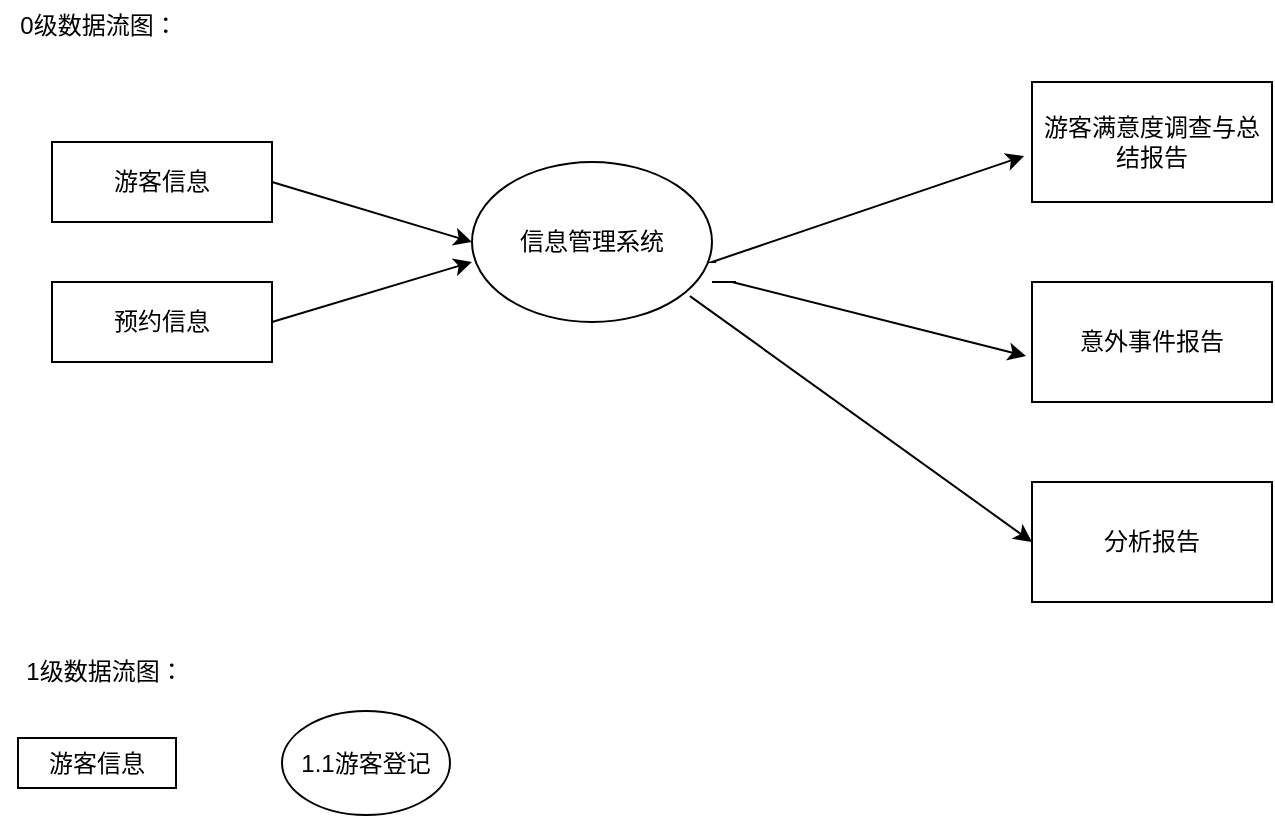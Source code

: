 <mxfile version="21.2.6" type="github">
  <diagram name="第 1 页" id="vlGPaDkktndjyFfZkC-w">
    <mxGraphModel dx="545" dy="250" grid="0" gridSize="10" guides="1" tooltips="1" connect="1" arrows="1" fold="1" page="1" pageScale="1" pageWidth="827" pageHeight="1169" math="0" shadow="0">
      <root>
        <mxCell id="0" />
        <mxCell id="1" parent="0" />
        <mxCell id="EKfRWMLyIXaZCAtgULfe-1" value="游客信息" style="rounded=0;whiteSpace=wrap;html=1;" vertex="1" parent="1">
          <mxGeometry x="30" y="130" width="110" height="40" as="geometry" />
        </mxCell>
        <mxCell id="EKfRWMLyIXaZCAtgULfe-2" value="预约信息" style="rounded=0;whiteSpace=wrap;html=1;" vertex="1" parent="1">
          <mxGeometry x="30" y="200" width="110" height="40" as="geometry" />
        </mxCell>
        <mxCell id="EKfRWMLyIXaZCAtgULfe-4" value="信息管理系统" style="ellipse;whiteSpace=wrap;html=1;" vertex="1" parent="1">
          <mxGeometry x="240" y="140" width="120" height="80" as="geometry" />
        </mxCell>
        <mxCell id="EKfRWMLyIXaZCAtgULfe-5" value="游客满意度调查与总结报告" style="rounded=0;whiteSpace=wrap;html=1;" vertex="1" parent="1">
          <mxGeometry x="520" y="100" width="120" height="60" as="geometry" />
        </mxCell>
        <mxCell id="EKfRWMLyIXaZCAtgULfe-6" value="意外事件报告" style="rounded=0;whiteSpace=wrap;html=1;" vertex="1" parent="1">
          <mxGeometry x="520" y="200" width="120" height="60" as="geometry" />
        </mxCell>
        <mxCell id="EKfRWMLyIXaZCAtgULfe-7" value="分析报告" style="rounded=0;whiteSpace=wrap;html=1;" vertex="1" parent="1">
          <mxGeometry x="520" y="300" width="120" height="60" as="geometry" />
        </mxCell>
        <mxCell id="EKfRWMLyIXaZCAtgULfe-8" value="" style="endArrow=classic;html=1;rounded=0;entryX=-0.033;entryY=0.617;entryDx=0;entryDy=0;entryPerimeter=0;exitX=1.017;exitY=0.625;exitDx=0;exitDy=0;exitPerimeter=0;" edge="1" parent="1" source="EKfRWMLyIXaZCAtgULfe-4" target="EKfRWMLyIXaZCAtgULfe-5">
          <mxGeometry width="50" height="50" relative="1" as="geometry">
            <mxPoint x="350" y="340" as="sourcePoint" />
            <mxPoint x="400" y="290" as="targetPoint" />
            <Array as="points">
              <mxPoint x="360" y="190" />
            </Array>
          </mxGeometry>
        </mxCell>
        <mxCell id="EKfRWMLyIXaZCAtgULfe-9" value="" style="endArrow=classic;html=1;rounded=0;entryX=-0.025;entryY=0.617;entryDx=0;entryDy=0;entryPerimeter=0;exitX=1.017;exitY=0.625;exitDx=0;exitDy=0;exitPerimeter=0;" edge="1" parent="1" target="EKfRWMLyIXaZCAtgULfe-6">
          <mxGeometry width="50" height="50" relative="1" as="geometry">
            <mxPoint x="372" y="200" as="sourcePoint" />
            <mxPoint x="526" y="147" as="targetPoint" />
            <Array as="points">
              <mxPoint x="360" y="200" />
              <mxPoint x="370" y="200" />
            </Array>
          </mxGeometry>
        </mxCell>
        <mxCell id="EKfRWMLyIXaZCAtgULfe-10" value="" style="endArrow=classic;html=1;rounded=0;entryX=0;entryY=0.5;entryDx=0;entryDy=0;exitX=0.908;exitY=0.838;exitDx=0;exitDy=0;exitPerimeter=0;" edge="1" parent="1" source="EKfRWMLyIXaZCAtgULfe-4" target="EKfRWMLyIXaZCAtgULfe-7">
          <mxGeometry width="50" height="50" relative="1" as="geometry">
            <mxPoint x="382" y="210" as="sourcePoint" />
            <mxPoint x="536" y="157" as="targetPoint" />
            <Array as="points" />
          </mxGeometry>
        </mxCell>
        <mxCell id="EKfRWMLyIXaZCAtgULfe-11" value="" style="endArrow=classic;html=1;rounded=0;entryX=0;entryY=0.5;entryDx=0;entryDy=0;exitX=1;exitY=0.5;exitDx=0;exitDy=0;" edge="1" parent="1" source="EKfRWMLyIXaZCAtgULfe-1" target="EKfRWMLyIXaZCAtgULfe-4">
          <mxGeometry width="50" height="50" relative="1" as="geometry">
            <mxPoint x="140" y="170" as="sourcePoint" />
            <mxPoint x="190" y="120" as="targetPoint" />
          </mxGeometry>
        </mxCell>
        <mxCell id="EKfRWMLyIXaZCAtgULfe-13" value="" style="endArrow=classic;html=1;rounded=0;exitX=1;exitY=0.5;exitDx=0;exitDy=0;entryX=0;entryY=0.625;entryDx=0;entryDy=0;entryPerimeter=0;" edge="1" parent="1" source="EKfRWMLyIXaZCAtgULfe-2" target="EKfRWMLyIXaZCAtgULfe-4">
          <mxGeometry width="50" height="50" relative="1" as="geometry">
            <mxPoint x="160" y="280" as="sourcePoint" />
            <mxPoint x="210" y="230" as="targetPoint" />
          </mxGeometry>
        </mxCell>
        <mxCell id="EKfRWMLyIXaZCAtgULfe-14" value="0级数据流图：" style="text;html=1;align=center;verticalAlign=middle;resizable=0;points=[];autosize=1;strokeColor=none;fillColor=none;" vertex="1" parent="1">
          <mxGeometry x="4" y="59" width="97" height="26" as="geometry" />
        </mxCell>
        <mxCell id="EKfRWMLyIXaZCAtgULfe-15" value="1级数据流图：" style="text;html=1;align=center;verticalAlign=middle;resizable=0;points=[];autosize=1;strokeColor=none;fillColor=none;" vertex="1" parent="1">
          <mxGeometry x="7" y="382" width="97" height="26" as="geometry" />
        </mxCell>
        <mxCell id="EKfRWMLyIXaZCAtgULfe-16" value="游客信息" style="rounded=0;whiteSpace=wrap;html=1;" vertex="1" parent="1">
          <mxGeometry x="13" y="428" width="79" height="25" as="geometry" />
        </mxCell>
        <mxCell id="EKfRWMLyIXaZCAtgULfe-17" value="1.1游客登记" style="ellipse;whiteSpace=wrap;html=1;" vertex="1" parent="1">
          <mxGeometry x="145" y="414.5" width="84" height="52" as="geometry" />
        </mxCell>
      </root>
    </mxGraphModel>
  </diagram>
</mxfile>
